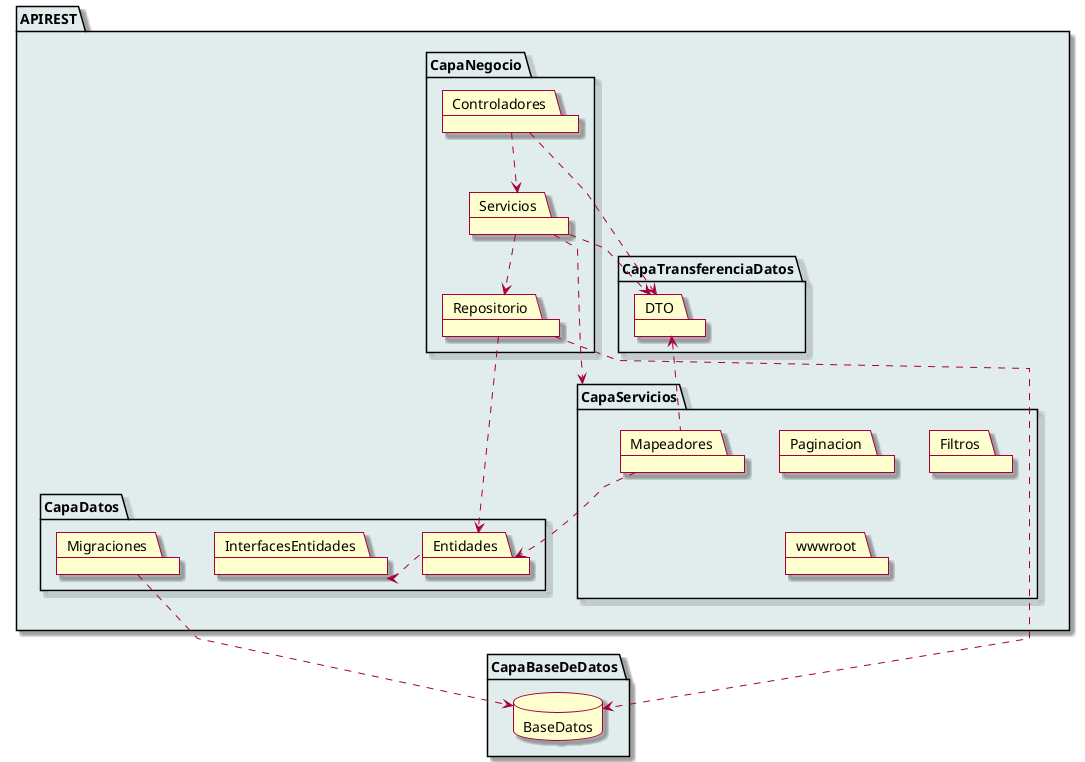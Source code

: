 @startuml presentacion
skin rose
skinparam linetype polyline

package APIREST #e1eced {
    package CapaNegocio {
        package Controladores 
        package Servicios 
        package Repositorio 
    }
    package CapaTransferenciaDatos{
        package DTO
    }

    package CapaDatos {
        package Entidades
        package InterfacesEntidades
        package Migraciones
    }

    package CapaServicios{
        package Paginacion
        package Filtros
        package wwwroot
        package Mapeadores
    }

}

package CapaBaseDeDatos #e1eced {
    database BaseDatos
}

Controladores ..> Servicios
Controladores ..> DTO
Servicios ..> CapaServicios
Servicios ..> Repositorio
Servicios ..> DTO
Repositorio ..> Entidades
Repositorio .down.> BaseDatos

Entidades .left.> InterfacesEntidades

Mapeadores .up.> DTO 
Mapeadores .down.> Entidades

Migraciones .down.> BaseDatos


@enduml
